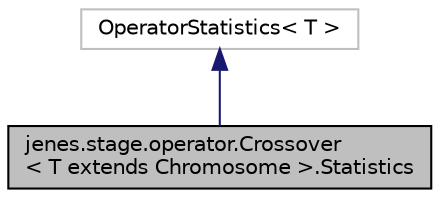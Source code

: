 digraph "jenes.stage.operator.Crossover&lt; T extends Chromosome &gt;.Statistics"
{
  edge [fontname="Helvetica",fontsize="10",labelfontname="Helvetica",labelfontsize="10"];
  node [fontname="Helvetica",fontsize="10",shape=record];
  Node1 [label="jenes.stage.operator.Crossover\l\< T extends Chromosome \>.Statistics",height=0.2,width=0.4,color="black", fillcolor="grey75", style="filled" fontcolor="black"];
  Node2 -> Node1 [dir="back",color="midnightblue",fontsize="10",style="solid",fontname="Helvetica"];
  Node2 [label="OperatorStatistics\< T \>",height=0.2,width=0.4,color="grey75", fillcolor="white", style="filled"];
}
